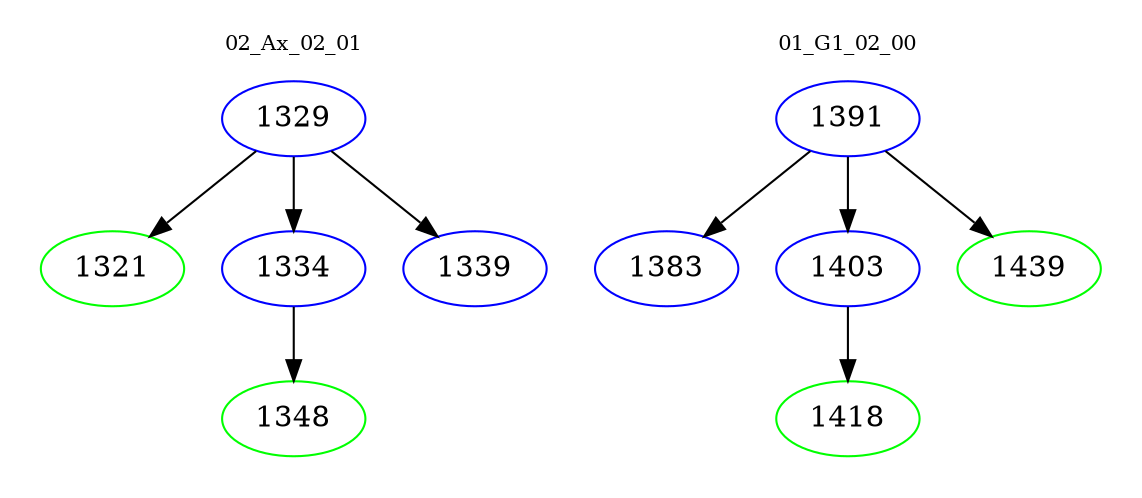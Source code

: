 digraph{
subgraph cluster_0 {
color = white
label = "02_Ax_02_01";
fontsize=10;
T0_1329 [label="1329", color="blue"]
T0_1329 -> T0_1321 [color="black"]
T0_1321 [label="1321", color="green"]
T0_1329 -> T0_1334 [color="black"]
T0_1334 [label="1334", color="blue"]
T0_1334 -> T0_1348 [color="black"]
T0_1348 [label="1348", color="green"]
T0_1329 -> T0_1339 [color="black"]
T0_1339 [label="1339", color="blue"]
}
subgraph cluster_1 {
color = white
label = "01_G1_02_00";
fontsize=10;
T1_1391 [label="1391", color="blue"]
T1_1391 -> T1_1383 [color="black"]
T1_1383 [label="1383", color="blue"]
T1_1391 -> T1_1403 [color="black"]
T1_1403 [label="1403", color="blue"]
T1_1403 -> T1_1418 [color="black"]
T1_1418 [label="1418", color="green"]
T1_1391 -> T1_1439 [color="black"]
T1_1439 [label="1439", color="green"]
}
}
